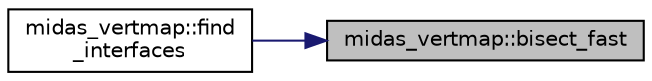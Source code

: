 digraph "midas_vertmap::bisect_fast"
{
 // INTERACTIVE_SVG=YES
 // LATEX_PDF_SIZE
  edge [fontname="Helvetica",fontsize="10",labelfontname="Helvetica",labelfontsize="10"];
  node [fontname="Helvetica",fontsize="10",shape=record];
  rankdir="RL";
  Node1 [label="midas_vertmap::bisect_fast",height=0.2,width=0.4,color="black", fillcolor="grey75", style="filled", fontcolor="black",tooltip="Return the index where to insert item x in list a, assuming a is sorted. The return values [i] is suc..."];
  Node1 -> Node2 [dir="back",color="midnightblue",fontsize="10",style="solid",fontname="Helvetica"];
  Node2 [label="midas_vertmap::find\l_interfaces",height=0.2,width=0.4,color="black", fillcolor="white", style="filled",URL="$namespacemidas__vertmap.html#a1f6353e3d4fe6e25f18e4ffd761d0fe8",tooltip="Find interface positions corresponding to density profile."];
}
